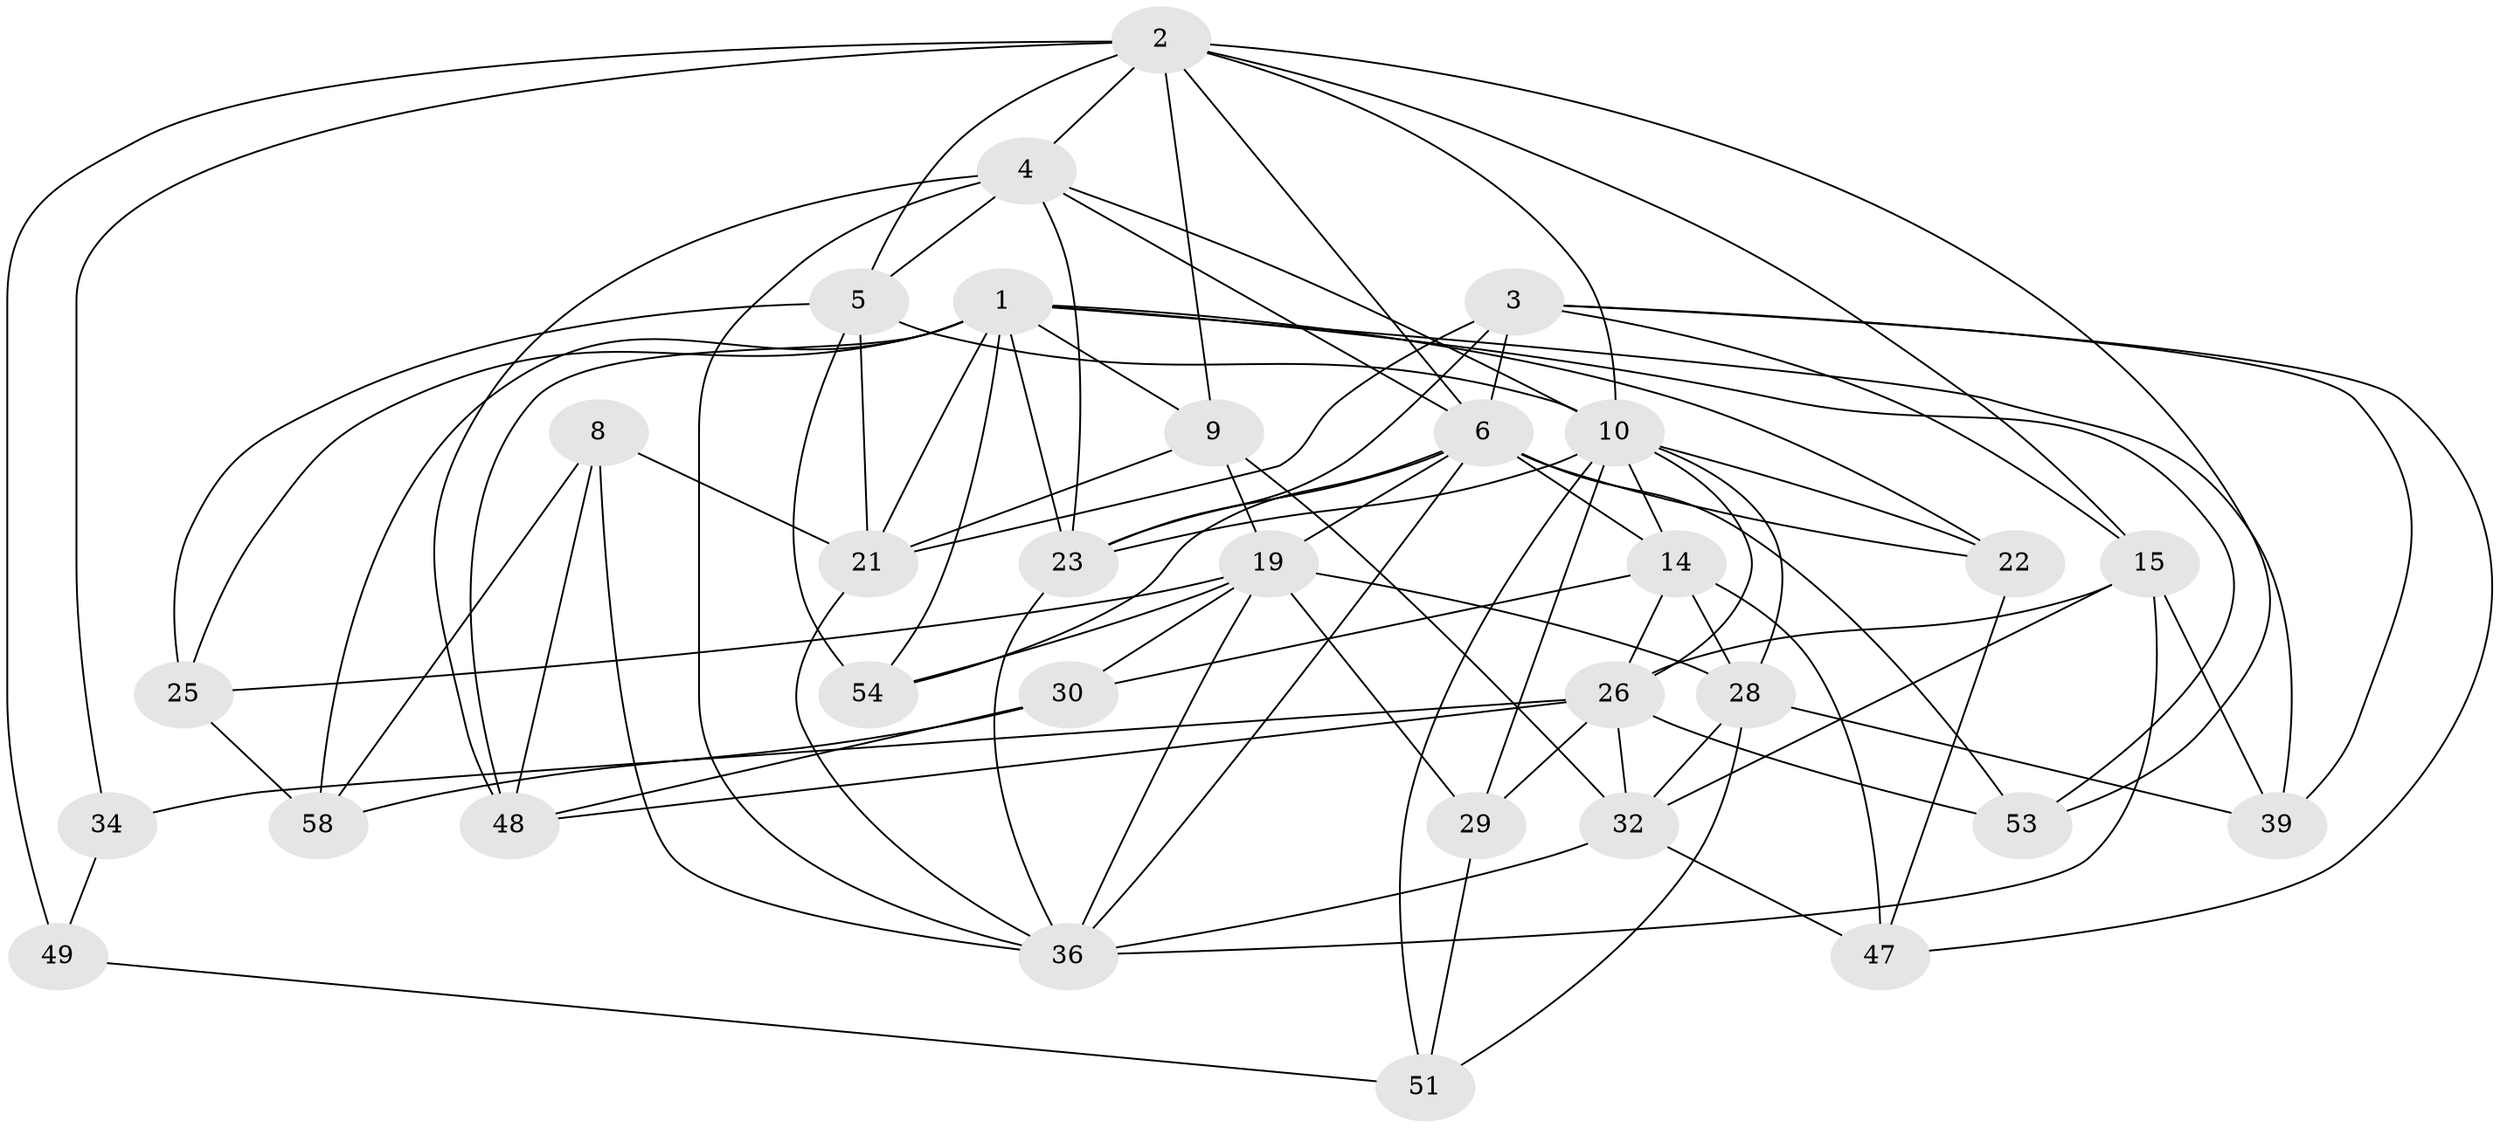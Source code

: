 // original degree distribution, {4: 1.0}
// Generated by graph-tools (version 1.1) at 2025/16/03/09/25 04:16:28]
// undirected, 31 vertices, 89 edges
graph export_dot {
graph [start="1"]
  node [color=gray90,style=filled];
  1 [super="+24+12"];
  2 [super="+16"];
  3 [super="+40"];
  4 [super="+7+20"];
  5 [super="+62"];
  6 [super="+18"];
  8;
  9 [super="+55"];
  10 [super="+11"];
  14 [super="+31"];
  15 [super="+17"];
  19 [super="+37+56"];
  21 [super="+27"];
  22;
  23 [super="+44"];
  25;
  26 [super="+41+50"];
  28 [super="+61"];
  29;
  30;
  32 [super="+42"];
  34;
  36 [super="+43"];
  39;
  47;
  48 [super="+59"];
  49;
  51;
  53;
  54;
  58;
  1 -- 54;
  1 -- 53;
  1 -- 22;
  1 -- 25;
  1 -- 48;
  1 -- 58;
  1 -- 21;
  1 -- 39;
  1 -- 23;
  1 -- 9;
  2 -- 5;
  2 -- 10;
  2 -- 34 [weight=2];
  2 -- 4;
  2 -- 9 [weight=2];
  2 -- 15;
  2 -- 49 [weight=2];
  2 -- 53;
  2 -- 6;
  3 -- 23;
  3 -- 6;
  3 -- 47;
  3 -- 39;
  3 -- 15;
  3 -- 21;
  4 -- 48 [weight=2];
  4 -- 23;
  4 -- 10;
  4 -- 5;
  4 -- 36;
  4 -- 6;
  5 -- 54;
  5 -- 21;
  5 -- 25;
  5 -- 10;
  6 -- 54;
  6 -- 19;
  6 -- 36;
  6 -- 14;
  6 -- 53;
  6 -- 22;
  6 -- 23;
  8 -- 58;
  8 -- 21;
  8 -- 36;
  8 -- 48;
  9 -- 32;
  9 -- 21;
  9 -- 19;
  10 -- 51;
  10 -- 22;
  10 -- 28;
  10 -- 29;
  10 -- 26;
  10 -- 14;
  10 -- 23;
  14 -- 30;
  14 -- 26;
  14 -- 28;
  14 -- 47;
  15 -- 39;
  15 -- 36;
  15 -- 26;
  15 -- 32;
  19 -- 36;
  19 -- 54;
  19 -- 25;
  19 -- 30;
  19 -- 28;
  19 -- 29;
  21 -- 36;
  22 -- 47;
  23 -- 36;
  25 -- 58;
  26 -- 53;
  26 -- 48;
  26 -- 29;
  26 -- 34;
  26 -- 32;
  28 -- 51;
  28 -- 39;
  28 -- 32;
  29 -- 51;
  30 -- 48;
  30 -- 58;
  32 -- 36;
  32 -- 47;
  34 -- 49;
  49 -- 51;
}
